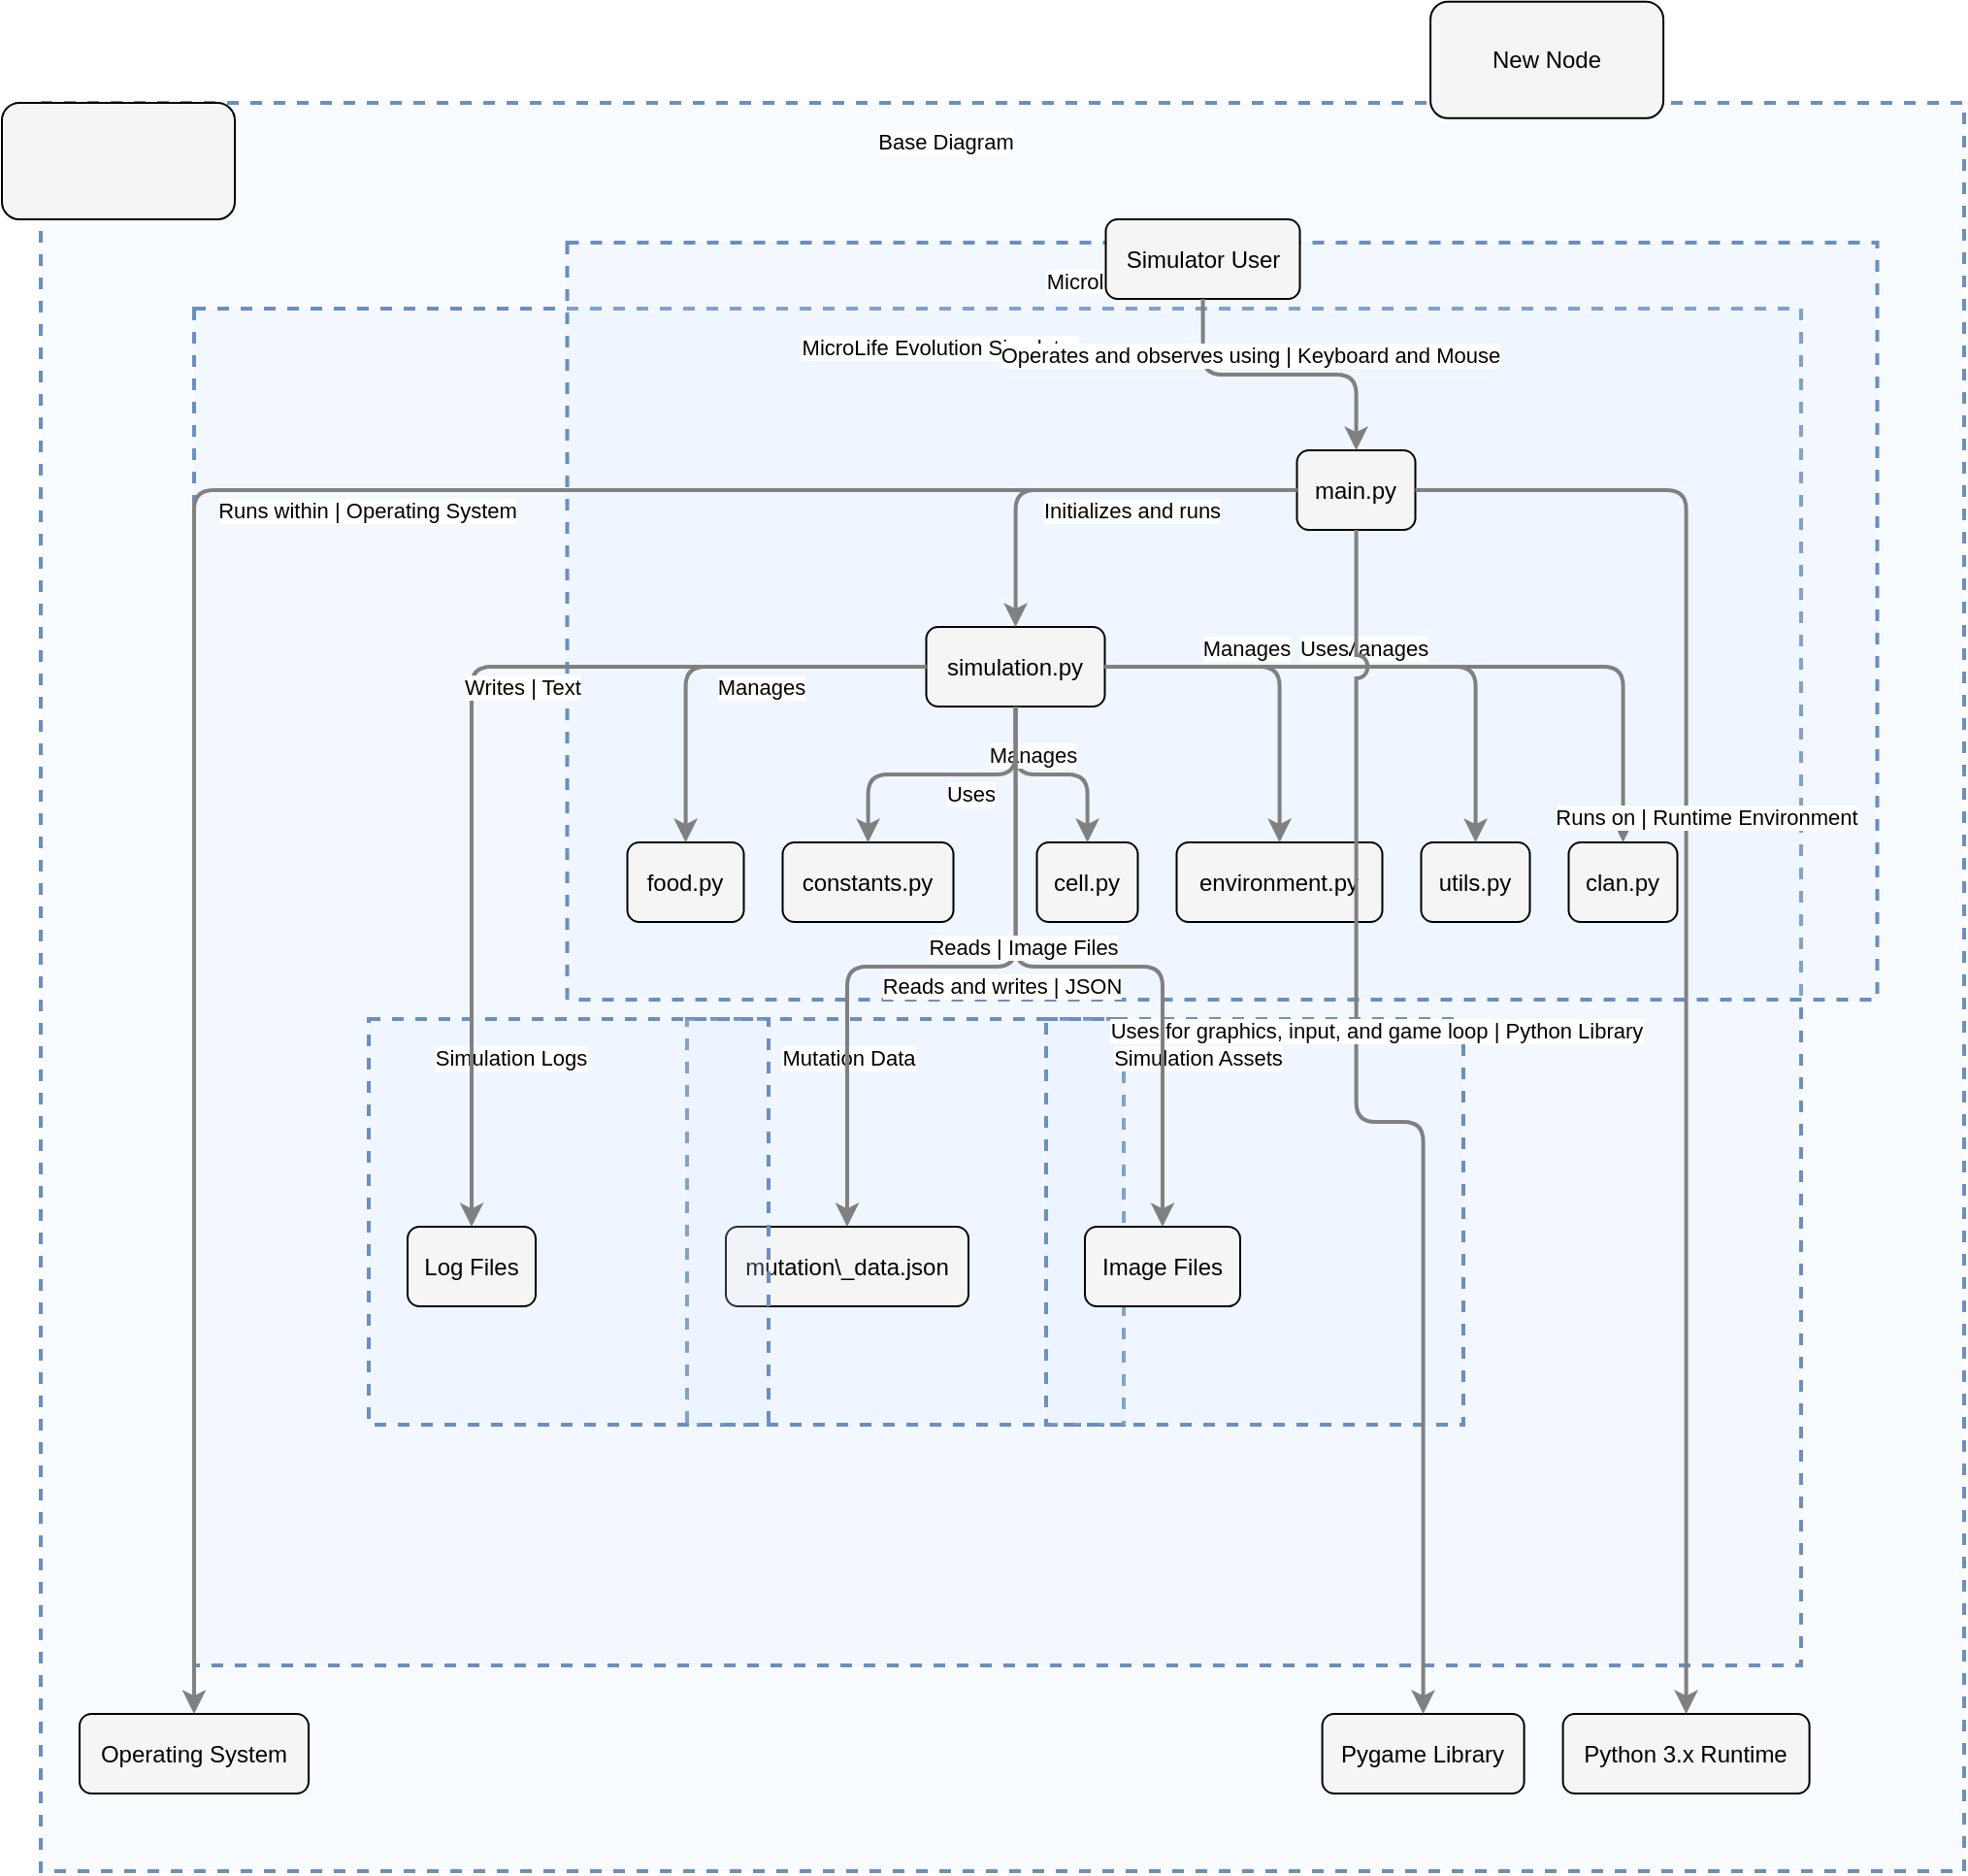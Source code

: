 <?xml version="1.0" encoding="UTF-8"?>
        <mxfile version="14.6.5" type="device">
          <diagram id="codeviz-diagram" name="System Diagram">
            <mxGraphModel dx="1000" dy="1000" grid="1" gridSize="10" guides="1" tooltips="1" connect="1" arrows="1" fold="1" page="1" pageScale="1" pageWidth="1169" pageHeight="827" math="0" shadow="0">
              <root>
                <mxCell id="0"/>
                <mxCell id="1" parent="0"/>
                <mxCell id="SimulationCore" value="" style="html=1;whiteSpace=wrap;container=1;fillColor=#dae8fc;strokeColor=#6c8ebf;dashed=1;fillOpacity=20;strokeWidth=2;containerType=none;recursiveResize=0;movable=1;resizable=1;autosize=0;dropTarget=0" vertex="1" parent="MicrolifeSimulator">
                  <mxGeometry x="192.25" y="-34" width="675" height="390" as="geometry"/>
                </mxCell>
                <mxCell id="SimulationCore_label" value="Microlife Simulation Core" style="edgeLabel;html=1;align=center;verticalAlign=middle;resizable=0;labelBackgroundColor=white;spacing=5" vertex="1" parent="MicrolifeSimulator">
                  <mxGeometry x="200.25" y="-26" width="599" height="24" as="geometry"/>
                </mxCell>
<mxCell id="MutationData" value="" style="html=1;whiteSpace=wrap;container=1;fillColor=#dae8fc;strokeColor=#6c8ebf;dashed=1;fillOpacity=20;strokeWidth=2;containerType=none;recursiveResize=0;movable=1;resizable=1;autosize=0;dropTarget=0" vertex="1" parent="MicrolifeSimulator">
                  <mxGeometry x="254" y="366" width="225" height="209" as="geometry"/>
                </mxCell>
                <mxCell id="MutationData_label" value="Mutation Data" style="edgeLabel;html=1;align=center;verticalAlign=middle;resizable=0;labelBackgroundColor=white;spacing=5" vertex="1" parent="MicrolifeSimulator">
                  <mxGeometry x="262" y="374" width="149" height="24" as="geometry"/>
                </mxCell>
<mxCell id="SimulationLogs" value="" style="html=1;whiteSpace=wrap;container=1;fillColor=#dae8fc;strokeColor=#6c8ebf;dashed=1;fillOpacity=20;strokeWidth=2;containerType=none;recursiveResize=0;movable=1;resizable=1;autosize=0;dropTarget=0" vertex="1" parent="MicrolifeSimulator">
                  <mxGeometry x="90" y="366" width="206" height="209" as="geometry"/>
                </mxCell>
                <mxCell id="SimulationLogs_label" value="Simulation Logs" style="edgeLabel;html=1;align=center;verticalAlign=middle;resizable=0;labelBackgroundColor=white;spacing=5" vertex="1" parent="MicrolifeSimulator">
                  <mxGeometry x="98" y="374" width="130" height="24" as="geometry"/>
                </mxCell>
<mxCell id="SimulationAssets" value="" style="html=1;whiteSpace=wrap;container=1;fillColor=#dae8fc;strokeColor=#6c8ebf;dashed=1;fillOpacity=20;strokeWidth=2;containerType=none;recursiveResize=0;movable=1;resizable=1;autosize=0;dropTarget=0" vertex="1" parent="MicrolifeSimulator">
                  <mxGeometry x="439" y="366" width="215" height="209" as="geometry"/>
                </mxCell>
                <mxCell id="SimulationAssets_label" value="Simulation Assets" style="edgeLabel;html=1;align=center;verticalAlign=middle;resizable=0;labelBackgroundColor=white;spacing=5" vertex="1" parent="MicrolifeSimulator">
                  <mxGeometry x="447" y="374" width="139" height="24" as="geometry"/>
                </mxCell>
<mxCell id="MicrolifeSimulator" value="" style="html=1;whiteSpace=wrap;container=1;fillColor=#dae8fc;strokeColor=#6c8ebf;dashed=1;fillOpacity=20;strokeWidth=2;containerType=none;recursiveResize=0;movable=1;resizable=1;autosize=0;dropTarget=0" vertex="1" parent="base-diagram-group">
                  <mxGeometry x="79" y="106" width="828" height="699" as="geometry"/>
                </mxCell>
                <mxCell id="MicrolifeSimulator_label" value="MicroLife Evolution Simulator" style="edgeLabel;html=1;align=center;verticalAlign=middle;resizable=0;labelBackgroundColor=white;spacing=5" vertex="1" parent="base-diagram-group">
                  <mxGeometry x="87" y="114" width="752" height="24" as="geometry"/>
                </mxCell>
<mxCell id="base-diagram-group" value="" style="html=1;whiteSpace=wrap;container=1;fillColor=#dae8fc;strokeColor=#6c8ebf;dashed=1;fillOpacity=20;strokeWidth=2;containerType=none;recursiveResize=0;movable=1;resizable=1;autosize=0;dropTarget=0" vertex="1" parent="1">
                  <mxGeometry x="20" y="0" width="991" height="911" as="geometry"/>
                </mxCell>
                <mxCell id="base-diagram-group_label" value="Base Diagram" style="edgeLabel;html=1;align=center;verticalAlign=middle;resizable=0;labelBackgroundColor=white;spacing=5" vertex="1" parent="1">
                  <mxGeometry x="28" y="8" width="915" height="24" as="geometry"/>
                </mxCell>
                <mxCell id="temp-wrapper-e8418cdb-cefc-4f39-a07a-eeb0e7234120" value="" style="rounded=1;whiteSpace=wrap;html=1;fillColor=#f5f5f5" vertex="1" parent="1">
                      <mxGeometry x="0" y="0" width="120" height="60" as="geometry"/>
                    </mxCell>
<mxCell id="User" value="Simulator User" style="rounded=1;whiteSpace=wrap;html=1;fillColor=#f5f5f5" vertex="1" parent="base-diagram-group">
                      <mxGeometry x="548.75" y="60" width="100" height="41" as="geometry"/>
                    </mxCell>
<mxCell id="Pygame" value="Pygame Library" style="rounded=1;whiteSpace=wrap;html=1;fillColor=#f5f5f5" vertex="1" parent="base-diagram-group">
                      <mxGeometry x="660.3" y="830" width="104" height="41" as="geometry"/>
                    </mxCell>
<mxCell id="Python" value="Python 3.x Runtime" style="rounded=1;whiteSpace=wrap;html=1;fillColor=#f5f5f5" vertex="1" parent="base-diagram-group">
                      <mxGeometry x="784.3" y="830" width="127" height="41" as="geometry"/>
                    </mxCell>
<mxCell id="OperatingSystem" value="Operating System" style="rounded=1;whiteSpace=wrap;html=1;fillColor=#f5f5f5" vertex="1" parent="base-diagram-group">
                      <mxGeometry x="20" y="830" width="118" height="41" as="geometry"/>
                    </mxCell>
<mxCell id="Main" value="main.py" style="rounded=1;whiteSpace=wrap;html=1;fillColor=#f5f5f5" vertex="1" parent="SimulationCore">
                      <mxGeometry x="376" y="107" width="61" height="41" as="geometry"/>
                    </mxCell>
<mxCell id="Simulation" value="simulation.py" style="rounded=1;whiteSpace=wrap;html=1;fillColor=#f5f5f5" vertex="1" parent="SimulationCore">
                      <mxGeometry x="185" y="198" width="92" height="41" as="geometry"/>
                    </mxCell>
<mxCell id="Cell" value="cell.py" style="rounded=1;whiteSpace=wrap;html=1;fillColor=#f5f5f5" vertex="1" parent="SimulationCore">
                      <mxGeometry x="242" y="309" width="52" height="41" as="geometry"/>
                    </mxCell>
<mxCell id="Clan" value="clan.py" style="rounded=1;whiteSpace=wrap;html=1;fillColor=#f5f5f5" vertex="1" parent="SimulationCore">
                      <mxGeometry x="516" y="309" width="56" height="41" as="geometry"/>
                    </mxCell>
<mxCell id="Environment" value="environment.py" style="rounded=1;whiteSpace=wrap;html=1;fillColor=#f5f5f5" vertex="1" parent="SimulationCore">
                      <mxGeometry x="314" y="309" width="106" height="41" as="geometry"/>
                    </mxCell>
<mxCell id="Food" value="food.py" style="rounded=1;whiteSpace=wrap;html=1;fillColor=#f5f5f5" vertex="1" parent="SimulationCore">
                      <mxGeometry x="31" y="309" width="60" height="41" as="geometry"/>
                    </mxCell>
<mxCell id="Constants" value="constants.py" style="rounded=1;whiteSpace=wrap;html=1;fillColor=#f5f5f5" vertex="1" parent="SimulationCore">
                      <mxGeometry x="111" y="309" width="88" height="41" as="geometry"/>
                    </mxCell>
<mxCell id="Utils" value="utils.py" style="rounded=1;whiteSpace=wrap;html=1;fillColor=#f5f5f5" vertex="1" parent="SimulationCore">
                      <mxGeometry x="440" y="309" width="56" height="41" as="geometry"/>
                    </mxCell>
<mxCell id="MutationDataFile" value="mutation\_data.json" style="rounded=1;whiteSpace=wrap;html=1;fillColor=#f5f5f5" vertex="1" parent="MutationData">
                      <mxGeometry x="20" y="107" width="125" height="41" as="geometry"/>
                    </mxCell>
<mxCell id="LogFiles" value="Log Files" style="rounded=1;whiteSpace=wrap;html=1;fillColor=#f5f5f5" vertex="1" parent="SimulationLogs">
                      <mxGeometry x="20" y="107" width="66" height="41" as="geometry"/>
                    </mxCell>
<mxCell id="AssetFiles" value="Image Files" style="rounded=1;whiteSpace=wrap;html=1;fillColor=#f5f5f5" vertex="1" parent="SimulationAssets">
                      <mxGeometry x="20" y="107" width="80" height="41" as="geometry"/>
                    </mxCell>
<mxCell id="node-1760394401224" value="New Node" style="rounded=1;whiteSpace=wrap;html=1;fillColor=#f5f5f5" vertex="1" parent="temp-wrapper-e8418cdb-cefc-4f39-a07a-eeb0e7234120">
                      <mxGeometry x="736.044" y="-52.1" width="120" height="60" as="geometry"/>
                    </mxCell>
                <mxCell id="edge-e-User-Main" style="edgeStyle=orthogonalEdgeStyle;rounded=1;orthogonalLoop=1;jettySize=auto;html=1;strokeColor=#808080;strokeWidth=2;jumpStyle=arc;jumpSize=10;spacing=15;labelBackgroundColor=white;labelBorderColor=none" edge="1" parent="1" source="User" target="Main">
                    <mxGeometry relative="1" as="geometry"/>
                  </mxCell>
                  <mxCell id="edge-e-User-Main_label" value="Operates and observes using | Keyboard and Mouse" style="edgeLabel;html=1;align=center;verticalAlign=middle;resizable=0;points=[];" vertex="1" connectable="0" parent="edge-e-User-Main">
                    <mxGeometry x="-0.2" y="10" relative="1" as="geometry">
                      <mxPoint as="offset"/>
                    </mxGeometry>
                  </mxCell>
<mxCell id="edge-e-Main-Simulation" style="edgeStyle=orthogonalEdgeStyle;rounded=1;orthogonalLoop=1;jettySize=auto;html=1;strokeColor=#808080;strokeWidth=2;jumpStyle=arc;jumpSize=10;spacing=15;labelBackgroundColor=white;labelBorderColor=none" edge="1" parent="1" source="Main" target="Simulation">
                    <mxGeometry relative="1" as="geometry"/>
                  </mxCell>
                  <mxCell id="edge-e-Main-Simulation_label" value="Initializes and runs" style="edgeLabel;html=1;align=center;verticalAlign=middle;resizable=0;points=[];" vertex="1" connectable="0" parent="edge-e-Main-Simulation">
                    <mxGeometry x="-0.2" y="10" relative="1" as="geometry">
                      <mxPoint as="offset"/>
                    </mxGeometry>
                  </mxCell>
<mxCell id="edge-e-Simulation-Cell" style="edgeStyle=orthogonalEdgeStyle;rounded=1;orthogonalLoop=1;jettySize=auto;html=1;strokeColor=#808080;strokeWidth=2;jumpStyle=arc;jumpSize=10;spacing=15;labelBackgroundColor=white;labelBorderColor=none" edge="1" parent="1" source="Simulation" target="Cell">
                    <mxGeometry relative="1" as="geometry"/>
                  </mxCell>
                  <mxCell id="edge-e-Simulation-Cell_label" value="Manages" style="edgeLabel;html=1;align=center;verticalAlign=middle;resizable=0;points=[];" vertex="1" connectable="0" parent="edge-e-Simulation-Cell">
                    <mxGeometry x="-0.2" y="10" relative="1" as="geometry">
                      <mxPoint as="offset"/>
                    </mxGeometry>
                  </mxCell>
<mxCell id="edge-e-Simulation-Clan" style="edgeStyle=orthogonalEdgeStyle;rounded=1;orthogonalLoop=1;jettySize=auto;html=1;strokeColor=#808080;strokeWidth=2;jumpStyle=arc;jumpSize=10;spacing=15;labelBackgroundColor=white;labelBorderColor=none" edge="1" parent="1" source="Simulation" target="Clan">
                    <mxGeometry relative="1" as="geometry"/>
                  </mxCell>
                  <mxCell id="edge-e-Simulation-Clan_label" value="Manages" style="edgeLabel;html=1;align=center;verticalAlign=middle;resizable=0;points=[];" vertex="1" connectable="0" parent="edge-e-Simulation-Clan">
                    <mxGeometry x="-0.2" y="10" relative="1" as="geometry">
                      <mxPoint as="offset"/>
                    </mxGeometry>
                  </mxCell>
<mxCell id="edge-e-Simulation-Environment" style="edgeStyle=orthogonalEdgeStyle;rounded=1;orthogonalLoop=1;jettySize=auto;html=1;strokeColor=#808080;strokeWidth=2;jumpStyle=arc;jumpSize=10;spacing=15;labelBackgroundColor=white;labelBorderColor=none" edge="1" parent="1" source="Simulation" target="Environment">
                    <mxGeometry relative="1" as="geometry"/>
                  </mxCell>
                  <mxCell id="edge-e-Simulation-Environment_label" value="Manages" style="edgeLabel;html=1;align=center;verticalAlign=middle;resizable=0;points=[];" vertex="1" connectable="0" parent="edge-e-Simulation-Environment">
                    <mxGeometry x="-0.2" y="10" relative="1" as="geometry">
                      <mxPoint as="offset"/>
                    </mxGeometry>
                  </mxCell>
<mxCell id="edge-e-Simulation-Food" style="edgeStyle=orthogonalEdgeStyle;rounded=1;orthogonalLoop=1;jettySize=auto;html=1;strokeColor=#808080;strokeWidth=2;jumpStyle=arc;jumpSize=10;spacing=15;labelBackgroundColor=white;labelBorderColor=none" edge="1" parent="1" source="Simulation" target="Food">
                    <mxGeometry relative="1" as="geometry"/>
                  </mxCell>
                  <mxCell id="edge-e-Simulation-Food_label" value="Manages" style="edgeLabel;html=1;align=center;verticalAlign=middle;resizable=0;points=[];" vertex="1" connectable="0" parent="edge-e-Simulation-Food">
                    <mxGeometry x="-0.2" y="10" relative="1" as="geometry">
                      <mxPoint as="offset"/>
                    </mxGeometry>
                  </mxCell>
<mxCell id="edge-e-Simulation-Constants" style="edgeStyle=orthogonalEdgeStyle;rounded=1;orthogonalLoop=1;jettySize=auto;html=1;strokeColor=#808080;strokeWidth=2;jumpStyle=arc;jumpSize=10;spacing=15;labelBackgroundColor=white;labelBorderColor=none" edge="1" parent="1" source="Simulation" target="Constants">
                    <mxGeometry relative="1" as="geometry"/>
                  </mxCell>
                  <mxCell id="edge-e-Simulation-Constants_label" value="Uses" style="edgeLabel;html=1;align=center;verticalAlign=middle;resizable=0;points=[];" vertex="1" connectable="0" parent="edge-e-Simulation-Constants">
                    <mxGeometry x="-0.2" y="10" relative="1" as="geometry">
                      <mxPoint as="offset"/>
                    </mxGeometry>
                  </mxCell>
<mxCell id="edge-e-Simulation-Utils" style="edgeStyle=orthogonalEdgeStyle;rounded=1;orthogonalLoop=1;jettySize=auto;html=1;strokeColor=#808080;strokeWidth=2;jumpStyle=arc;jumpSize=10;spacing=15;labelBackgroundColor=white;labelBorderColor=none" edge="1" parent="1" source="Simulation" target="Utils">
                    <mxGeometry relative="1" as="geometry"/>
                  </mxCell>
                  <mxCell id="edge-e-Simulation-Utils_label" value="Uses" style="edgeLabel;html=1;align=center;verticalAlign=middle;resizable=0;points=[];" vertex="1" connectable="0" parent="edge-e-Simulation-Utils">
                    <mxGeometry x="-0.2" y="10" relative="1" as="geometry">
                      <mxPoint as="offset"/>
                    </mxGeometry>
                  </mxCell>
<mxCell id="edge-e-Main-Pygame" style="edgeStyle=orthogonalEdgeStyle;rounded=1;orthogonalLoop=1;jettySize=auto;html=1;strokeColor=#808080;strokeWidth=2;jumpStyle=arc;jumpSize=10;spacing=15;labelBackgroundColor=white;labelBorderColor=none" edge="1" parent="1" source="Main" target="Pygame">
                    <mxGeometry relative="1" as="geometry"/>
                  </mxCell>
                  <mxCell id="edge-e-Main-Pygame_label" value="Uses for graphics, input, and game loop | Python Library" style="edgeLabel;html=1;align=center;verticalAlign=middle;resizable=0;points=[];" vertex="1" connectable="0" parent="edge-e-Main-Pygame">
                    <mxGeometry x="-0.2" y="10" relative="1" as="geometry">
                      <mxPoint as="offset"/>
                    </mxGeometry>
                  </mxCell>
<mxCell id="edge-e-Main-Python" style="edgeStyle=orthogonalEdgeStyle;rounded=1;orthogonalLoop=1;jettySize=auto;html=1;strokeColor=#808080;strokeWidth=2;jumpStyle=arc;jumpSize=10;spacing=15;labelBackgroundColor=white;labelBorderColor=none" edge="1" parent="1" source="Main" target="Python">
                    <mxGeometry relative="1" as="geometry"/>
                  </mxCell>
                  <mxCell id="edge-e-Main-Python_label" value="Runs on | Runtime Environment" style="edgeLabel;html=1;align=center;verticalAlign=middle;resizable=0;points=[];" vertex="1" connectable="0" parent="edge-e-Main-Python">
                    <mxGeometry x="-0.2" y="10" relative="1" as="geometry">
                      <mxPoint as="offset"/>
                    </mxGeometry>
                  </mxCell>
<mxCell id="edge-e-Main-OperatingSystem" style="edgeStyle=orthogonalEdgeStyle;rounded=1;orthogonalLoop=1;jettySize=auto;html=1;strokeColor=#808080;strokeWidth=2;jumpStyle=arc;jumpSize=10;spacing=15;labelBackgroundColor=white;labelBorderColor=none" edge="1" parent="1" source="Main" target="OperatingSystem">
                    <mxGeometry relative="1" as="geometry"/>
                  </mxCell>
                  <mxCell id="edge-e-Main-OperatingSystem_label" value="Runs within | Operating System" style="edgeLabel;html=1;align=center;verticalAlign=middle;resizable=0;points=[];" vertex="1" connectable="0" parent="edge-e-Main-OperatingSystem">
                    <mxGeometry x="-0.2" y="10" relative="1" as="geometry">
                      <mxPoint as="offset"/>
                    </mxGeometry>
                  </mxCell>
<mxCell id="edge-e-Simulation-MutationDataFile" style="edgeStyle=orthogonalEdgeStyle;rounded=1;orthogonalLoop=1;jettySize=auto;html=1;strokeColor=#808080;strokeWidth=2;jumpStyle=arc;jumpSize=10;spacing=15;labelBackgroundColor=white;labelBorderColor=none" edge="1" parent="1" source="Simulation" target="MutationDataFile">
                    <mxGeometry relative="1" as="geometry"/>
                  </mxCell>
                  <mxCell id="edge-e-Simulation-MutationDataFile_label" value="Reads and writes | JSON" style="edgeLabel;html=1;align=center;verticalAlign=middle;resizable=0;points=[];" vertex="1" connectable="0" parent="edge-e-Simulation-MutationDataFile">
                    <mxGeometry x="-0.2" y="10" relative="1" as="geometry">
                      <mxPoint as="offset"/>
                    </mxGeometry>
                  </mxCell>
<mxCell id="edge-e-Simulation-LogFiles" style="edgeStyle=orthogonalEdgeStyle;rounded=1;orthogonalLoop=1;jettySize=auto;html=1;strokeColor=#808080;strokeWidth=2;jumpStyle=arc;jumpSize=10;spacing=15;labelBackgroundColor=white;labelBorderColor=none" edge="1" parent="1" source="Simulation" target="LogFiles">
                    <mxGeometry relative="1" as="geometry"/>
                  </mxCell>
                  <mxCell id="edge-e-Simulation-LogFiles_label" value="Writes | Text" style="edgeLabel;html=1;align=center;verticalAlign=middle;resizable=0;points=[];" vertex="1" connectable="0" parent="edge-e-Simulation-LogFiles">
                    <mxGeometry x="-0.2" y="10" relative="1" as="geometry">
                      <mxPoint as="offset"/>
                    </mxGeometry>
                  </mxCell>
<mxCell id="edge-e-Simulation-AssetFiles" style="edgeStyle=orthogonalEdgeStyle;rounded=1;orthogonalLoop=1;jettySize=auto;html=1;strokeColor=#808080;strokeWidth=2;jumpStyle=arc;jumpSize=10;spacing=15;labelBackgroundColor=white;labelBorderColor=none" edge="1" parent="1" source="Simulation" target="AssetFiles">
                    <mxGeometry relative="1" as="geometry"/>
                  </mxCell>
                  <mxCell id="edge-e-Simulation-AssetFiles_label" value="Reads | Image Files" style="edgeLabel;html=1;align=center;verticalAlign=middle;resizable=0;points=[];" vertex="1" connectable="0" parent="edge-e-Simulation-AssetFiles">
                    <mxGeometry x="-0.2" y="10" relative="1" as="geometry">
                      <mxPoint as="offset"/>
                    </mxGeometry>
                  </mxCell>
              </root>
            </mxGraphModel>
          </diagram>
        </mxfile>